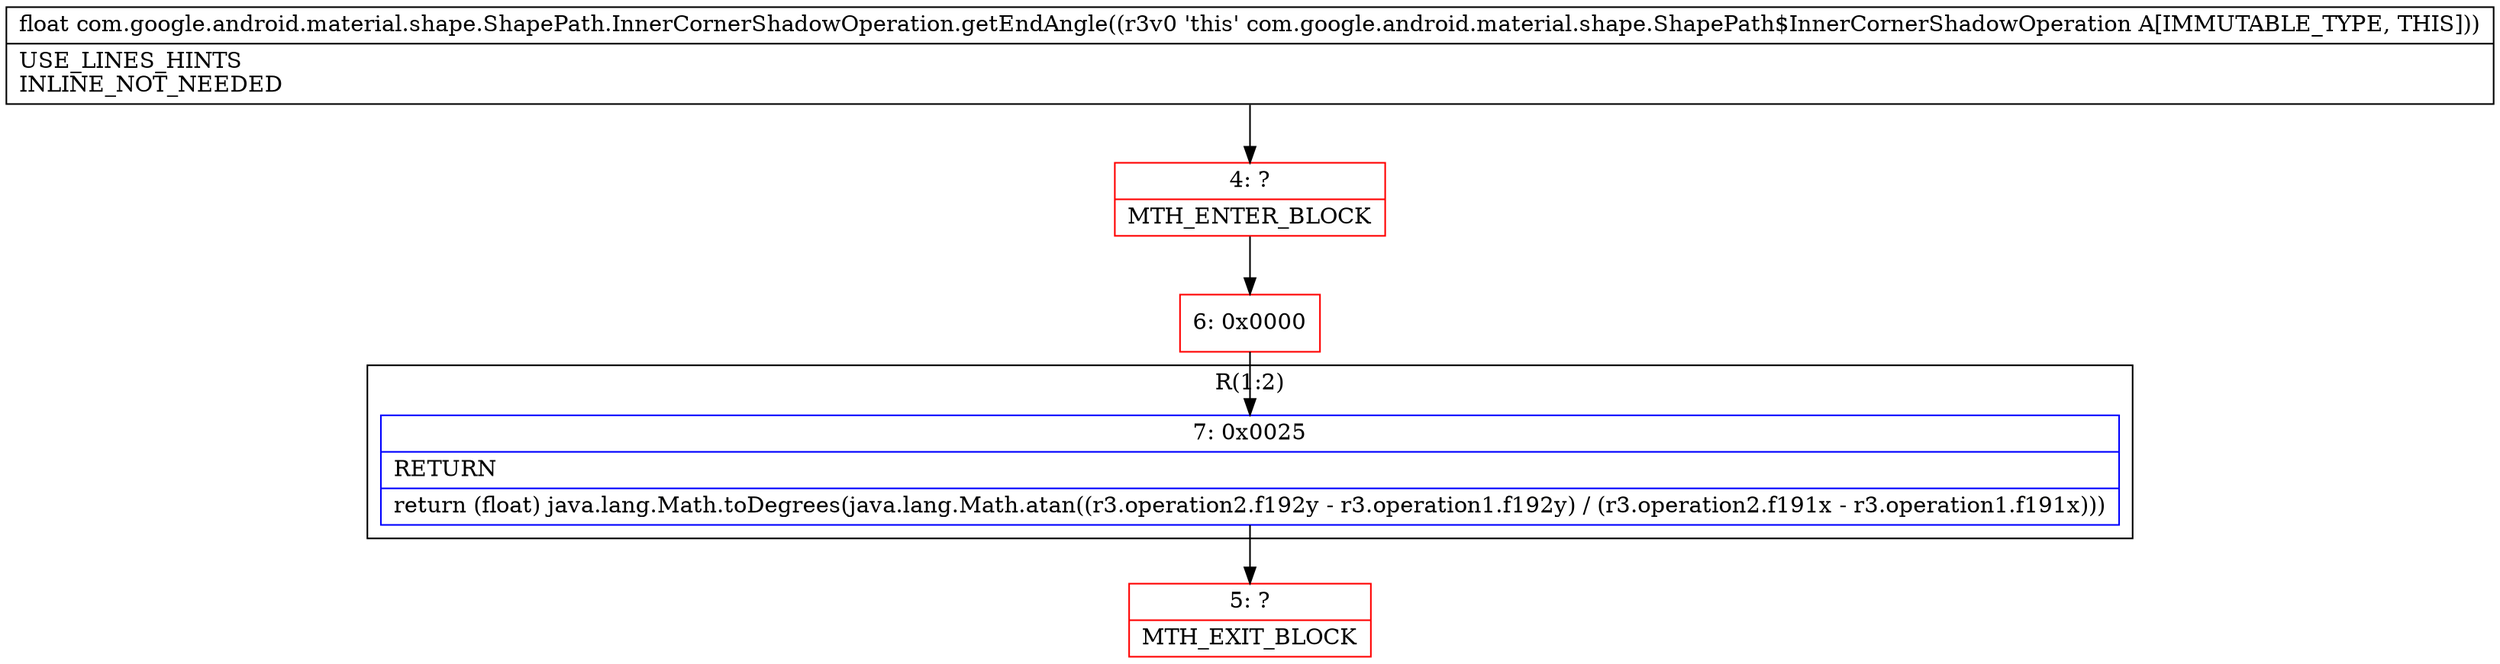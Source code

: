 digraph "CFG forcom.google.android.material.shape.ShapePath.InnerCornerShadowOperation.getEndAngle()F" {
subgraph cluster_Region_2011936550 {
label = "R(1:2)";
node [shape=record,color=blue];
Node_7 [shape=record,label="{7\:\ 0x0025|RETURN\l|return (float) java.lang.Math.toDegrees(java.lang.Math.atan((r3.operation2.f192y \- r3.operation1.f192y) \/ (r3.operation2.f191x \- r3.operation1.f191x)))\l}"];
}
Node_4 [shape=record,color=red,label="{4\:\ ?|MTH_ENTER_BLOCK\l}"];
Node_6 [shape=record,color=red,label="{6\:\ 0x0000}"];
Node_5 [shape=record,color=red,label="{5\:\ ?|MTH_EXIT_BLOCK\l}"];
MethodNode[shape=record,label="{float com.google.android.material.shape.ShapePath.InnerCornerShadowOperation.getEndAngle((r3v0 'this' com.google.android.material.shape.ShapePath$InnerCornerShadowOperation A[IMMUTABLE_TYPE, THIS]))  | USE_LINES_HINTS\lINLINE_NOT_NEEDED\l}"];
MethodNode -> Node_4;Node_7 -> Node_5;
Node_4 -> Node_6;
Node_6 -> Node_7;
}

